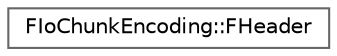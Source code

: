 digraph "Graphical Class Hierarchy"
{
 // INTERACTIVE_SVG=YES
 // LATEX_PDF_SIZE
  bgcolor="transparent";
  edge [fontname=Helvetica,fontsize=10,labelfontname=Helvetica,labelfontsize=10];
  node [fontname=Helvetica,fontsize=10,shape=box,height=0.2,width=0.4];
  rankdir="LR";
  Node0 [id="Node000000",label="FIoChunkEncoding::FHeader",height=0.2,width=0.4,color="grey40", fillcolor="white", style="filled",URL="$df/d41/structFIoChunkEncoding_1_1FHeader.html",tooltip="Header describing the encoded I/O chunk."];
}
